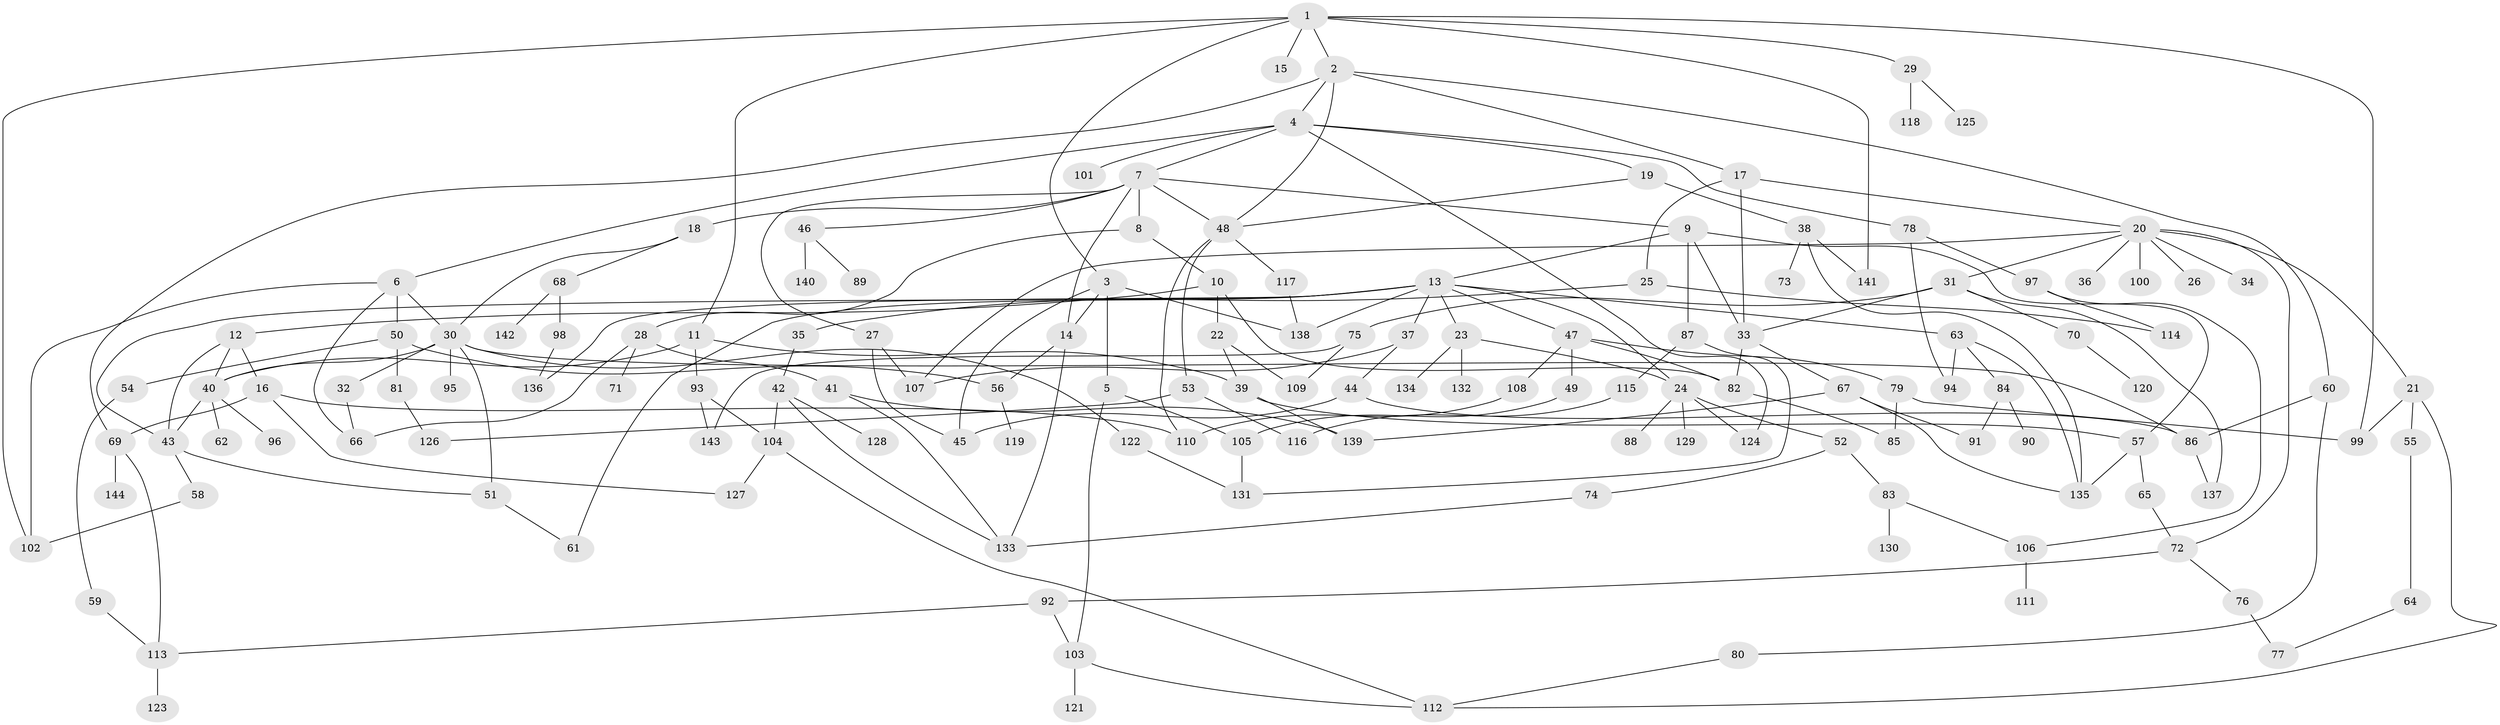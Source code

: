 // Generated by graph-tools (version 1.1) at 2025/42/03/09/25 04:42:17]
// undirected, 144 vertices, 212 edges
graph export_dot {
graph [start="1"]
  node [color=gray90,style=filled];
  1;
  2;
  3;
  4;
  5;
  6;
  7;
  8;
  9;
  10;
  11;
  12;
  13;
  14;
  15;
  16;
  17;
  18;
  19;
  20;
  21;
  22;
  23;
  24;
  25;
  26;
  27;
  28;
  29;
  30;
  31;
  32;
  33;
  34;
  35;
  36;
  37;
  38;
  39;
  40;
  41;
  42;
  43;
  44;
  45;
  46;
  47;
  48;
  49;
  50;
  51;
  52;
  53;
  54;
  55;
  56;
  57;
  58;
  59;
  60;
  61;
  62;
  63;
  64;
  65;
  66;
  67;
  68;
  69;
  70;
  71;
  72;
  73;
  74;
  75;
  76;
  77;
  78;
  79;
  80;
  81;
  82;
  83;
  84;
  85;
  86;
  87;
  88;
  89;
  90;
  91;
  92;
  93;
  94;
  95;
  96;
  97;
  98;
  99;
  100;
  101;
  102;
  103;
  104;
  105;
  106;
  107;
  108;
  109;
  110;
  111;
  112;
  113;
  114;
  115;
  116;
  117;
  118;
  119;
  120;
  121;
  122;
  123;
  124;
  125;
  126;
  127;
  128;
  129;
  130;
  131;
  132;
  133;
  134;
  135;
  136;
  137;
  138;
  139;
  140;
  141;
  142;
  143;
  144;
  1 -- 2;
  1 -- 3;
  1 -- 11;
  1 -- 15;
  1 -- 29;
  1 -- 99;
  1 -- 102;
  1 -- 141;
  2 -- 4;
  2 -- 17;
  2 -- 60;
  2 -- 69;
  2 -- 48;
  3 -- 5;
  3 -- 45;
  3 -- 138;
  3 -- 14;
  4 -- 6;
  4 -- 7;
  4 -- 19;
  4 -- 78;
  4 -- 101;
  4 -- 124;
  5 -- 105;
  5 -- 103;
  6 -- 30;
  6 -- 50;
  6 -- 66;
  6 -- 102;
  7 -- 8;
  7 -- 9;
  7 -- 14;
  7 -- 18;
  7 -- 27;
  7 -- 46;
  7 -- 48;
  8 -- 10;
  8 -- 28;
  9 -- 13;
  9 -- 33;
  9 -- 57;
  9 -- 87;
  10 -- 12;
  10 -- 22;
  10 -- 82;
  11 -- 39;
  11 -- 93;
  11 -- 40;
  12 -- 16;
  12 -- 43;
  12 -- 40;
  13 -- 23;
  13 -- 24;
  13 -- 37;
  13 -- 43;
  13 -- 47;
  13 -- 63;
  13 -- 138;
  13 -- 61;
  13 -- 136;
  14 -- 56;
  14 -- 133;
  16 -- 110;
  16 -- 69;
  16 -- 127;
  17 -- 20;
  17 -- 25;
  17 -- 33;
  18 -- 68;
  18 -- 30;
  19 -- 38;
  19 -- 48;
  20 -- 21;
  20 -- 26;
  20 -- 31;
  20 -- 34;
  20 -- 36;
  20 -- 72;
  20 -- 100;
  20 -- 107;
  21 -- 55;
  21 -- 99;
  21 -- 112;
  22 -- 109;
  22 -- 39;
  23 -- 132;
  23 -- 134;
  23 -- 24;
  24 -- 52;
  24 -- 88;
  24 -- 129;
  24 -- 124;
  25 -- 35;
  25 -- 114;
  27 -- 107;
  27 -- 45;
  28 -- 41;
  28 -- 71;
  28 -- 66;
  29 -- 118;
  29 -- 125;
  30 -- 32;
  30 -- 40;
  30 -- 51;
  30 -- 86;
  30 -- 95;
  30 -- 122;
  31 -- 70;
  31 -- 75;
  31 -- 137;
  31 -- 33;
  32 -- 66;
  33 -- 67;
  33 -- 82;
  35 -- 42;
  37 -- 44;
  37 -- 107;
  38 -- 73;
  38 -- 141;
  38 -- 135;
  39 -- 57;
  39 -- 139;
  40 -- 62;
  40 -- 96;
  40 -- 43;
  41 -- 139;
  41 -- 133;
  42 -- 128;
  42 -- 104;
  42 -- 133;
  43 -- 58;
  43 -- 51;
  44 -- 86;
  44 -- 45;
  46 -- 89;
  46 -- 140;
  47 -- 49;
  47 -- 79;
  47 -- 108;
  47 -- 82;
  48 -- 53;
  48 -- 117;
  48 -- 110;
  49 -- 105;
  50 -- 54;
  50 -- 81;
  50 -- 56;
  51 -- 61;
  52 -- 74;
  52 -- 83;
  53 -- 116;
  53 -- 126;
  54 -- 59;
  55 -- 64;
  56 -- 119;
  57 -- 65;
  57 -- 135;
  58 -- 102;
  59 -- 113;
  60 -- 80;
  60 -- 86;
  63 -- 84;
  63 -- 94;
  63 -- 135;
  64 -- 77;
  65 -- 72;
  67 -- 139;
  67 -- 135;
  67 -- 91;
  68 -- 98;
  68 -- 142;
  69 -- 113;
  69 -- 144;
  70 -- 120;
  72 -- 76;
  72 -- 92;
  74 -- 133;
  75 -- 143;
  75 -- 109;
  76 -- 77;
  78 -- 97;
  78 -- 94;
  79 -- 99;
  79 -- 85;
  80 -- 112;
  81 -- 126;
  82 -- 85;
  83 -- 130;
  83 -- 106;
  84 -- 90;
  84 -- 91;
  86 -- 137;
  87 -- 115;
  87 -- 131;
  92 -- 103;
  92 -- 113;
  93 -- 104;
  93 -- 143;
  97 -- 106;
  97 -- 114;
  98 -- 136;
  103 -- 112;
  103 -- 121;
  104 -- 127;
  104 -- 112;
  105 -- 131;
  106 -- 111;
  108 -- 110;
  113 -- 123;
  115 -- 116;
  117 -- 138;
  122 -- 131;
}
